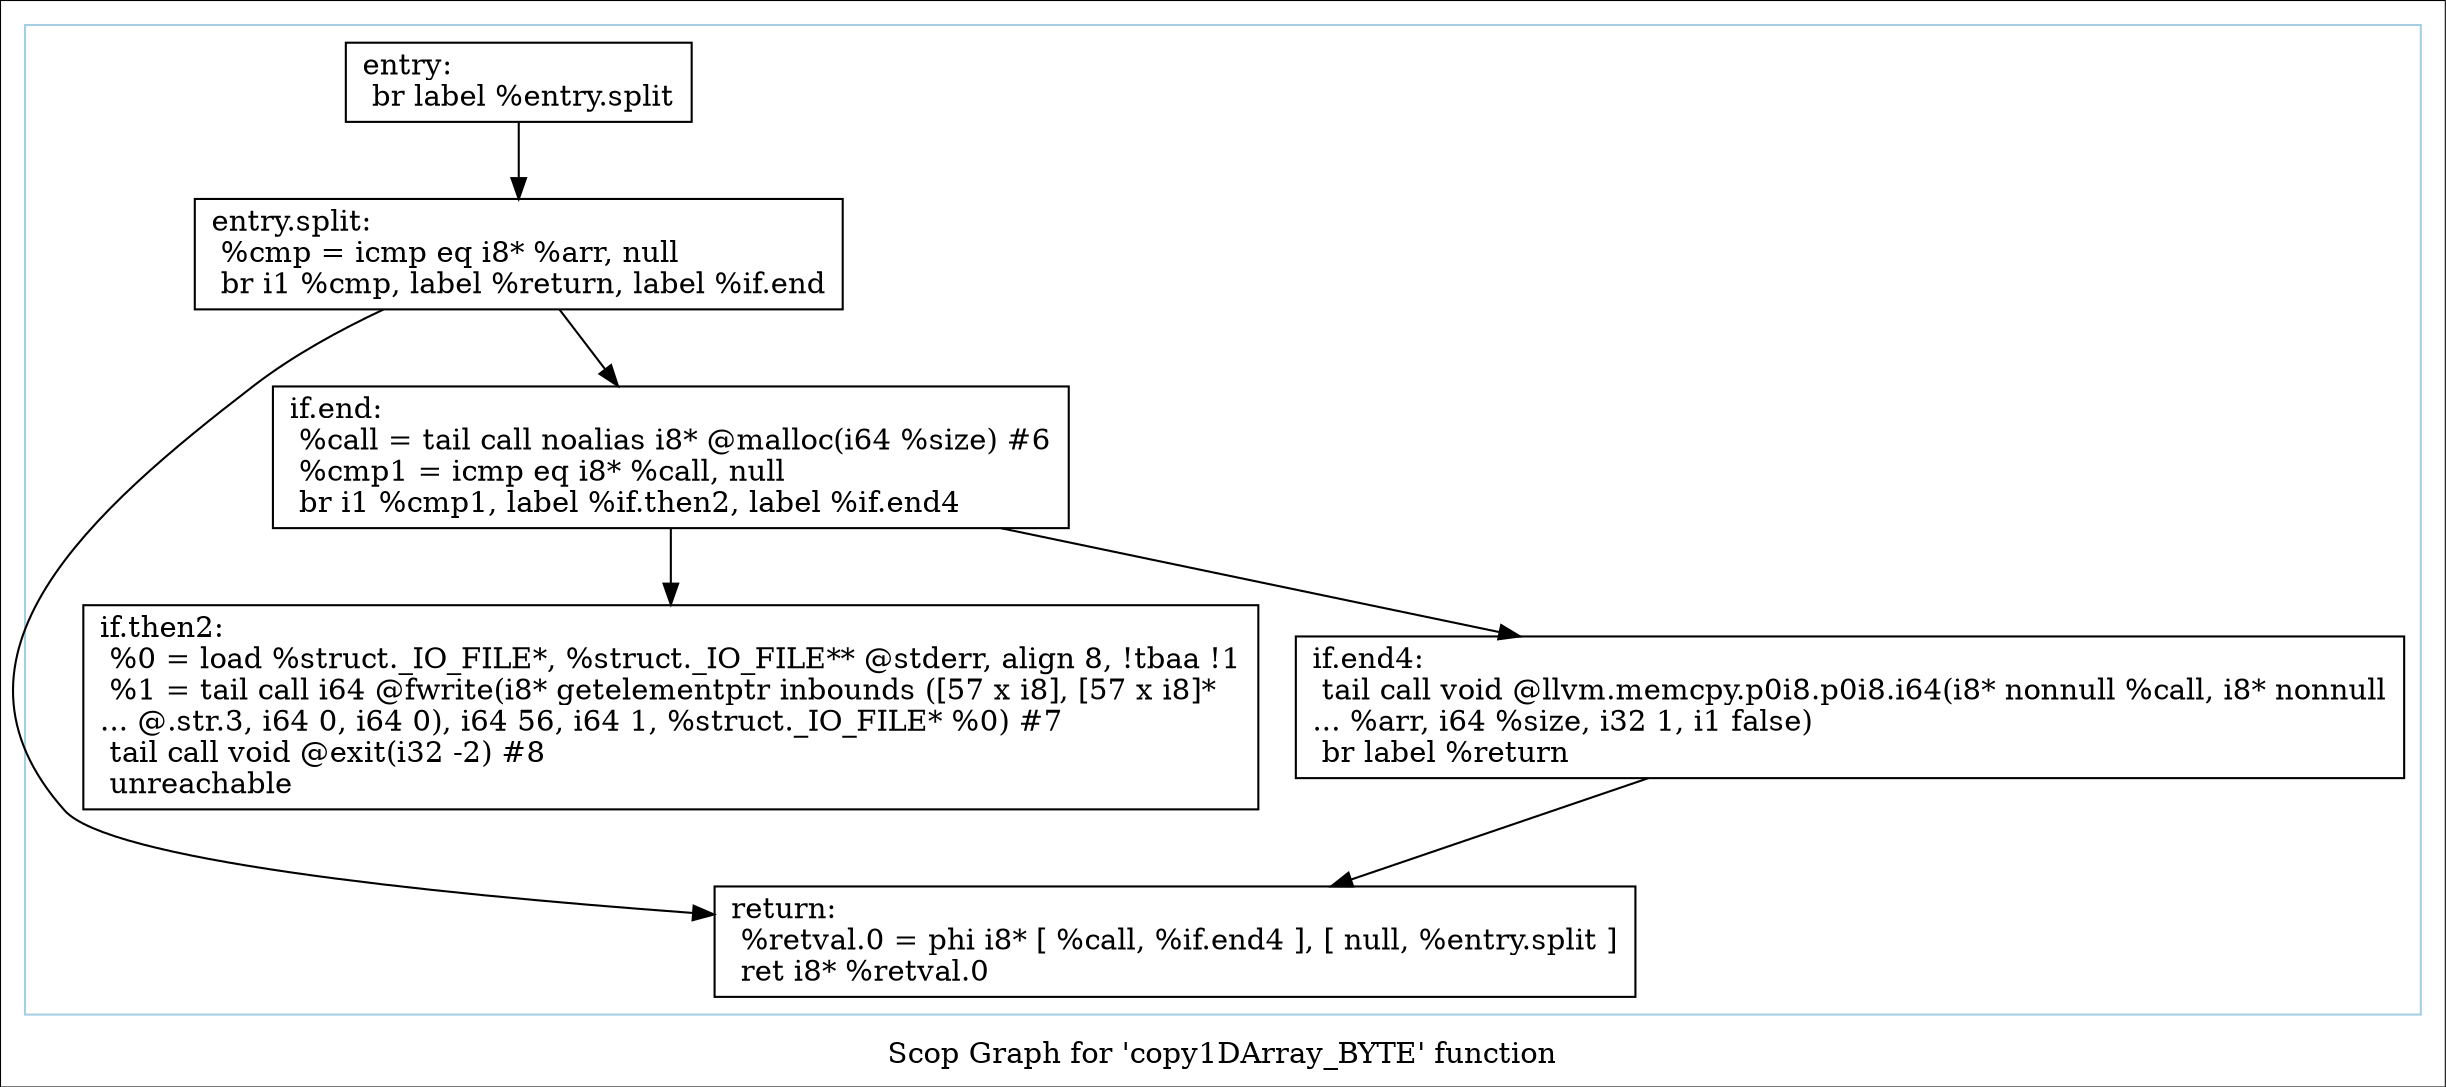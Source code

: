 digraph "Scop Graph for 'copy1DArray_BYTE' function" {
	label="Scop Graph for 'copy1DArray_BYTE' function";

	Node0xbfb5d50 [shape=record,label="{entry:\l  br label %entry.split\l}"];
	Node0xbfb5d50 -> Node0xc011d80;
	Node0xc011d80 [shape=record,label="{entry.split:                                      \l  %cmp = icmp eq i8* %arr, null\l  br i1 %cmp, label %return, label %if.end\l}"];
	Node0xc011d80 -> Node0xc014db0;
	Node0xc011d80 -> Node0xc00ecd0;
	Node0xc014db0 [shape=record,label="{return:                                           \l  %retval.0 = phi i8* [ %call, %if.end4 ], [ null, %entry.split ]\l  ret i8* %retval.0\l}"];
	Node0xc00ecd0 [shape=record,label="{if.end:                                           \l  %call = tail call noalias i8* @malloc(i64 %size) #6\l  %cmp1 = icmp eq i8* %call, null\l  br i1 %cmp1, label %if.then2, label %if.end4\l}"];
	Node0xc00ecd0 -> Node0xbfb0b30;
	Node0xc00ecd0 -> Node0xbfe1830;
	Node0xbfb0b30 [shape=record,label="{if.then2:                                         \l  %0 = load %struct._IO_FILE*, %struct._IO_FILE** @stderr, align 8, !tbaa !1\l  %1 = tail call i64 @fwrite(i8* getelementptr inbounds ([57 x i8], [57 x i8]*\l... @.str.3, i64 0, i64 0), i64 56, i64 1, %struct._IO_FILE* %0) #7\l  tail call void @exit(i32 -2) #8\l  unreachable\l}"];
	Node0xbfe1830 [shape=record,label="{if.end4:                                          \l  tail call void @llvm.memcpy.p0i8.p0i8.i64(i8* nonnull %call, i8* nonnull\l... %arr, i64 %size, i32 1, i1 false)\l  br label %return\l}"];
	Node0xbfe1830 -> Node0xc014db0;
	colorscheme = "paired12"
        subgraph cluster_0xbff21d0 {
          label = "";
          style = solid;
          color = 1
          Node0xbfb5d50;
          Node0xc011d80;
          Node0xc014db0;
          Node0xc00ecd0;
          Node0xbfb0b30;
          Node0xbfe1830;
        }
}
